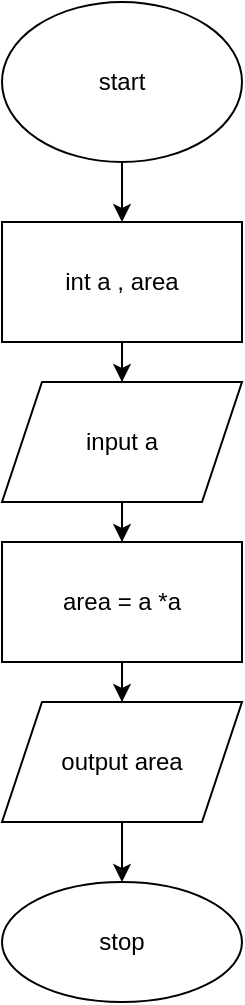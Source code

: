 <mxfile version="20.3.0" type="device"><diagram id="TtZidSLSgDnJu-2_3JcH" name="Page-1"><mxGraphModel dx="1124" dy="600" grid="1" gridSize="10" guides="1" tooltips="1" connect="1" arrows="1" fold="1" page="1" pageScale="1" pageWidth="827" pageHeight="1169" math="0" shadow="0"><root><mxCell id="0"/><mxCell id="1" parent="0"/><mxCell id="1XAjgNgVns-bUgPSN_KT-5" value="" style="edgeStyle=orthogonalEdgeStyle;rounded=0;orthogonalLoop=1;jettySize=auto;html=1;" edge="1" parent="1" source="1XAjgNgVns-bUgPSN_KT-1" target="1XAjgNgVns-bUgPSN_KT-4"><mxGeometry relative="1" as="geometry"/></mxCell><mxCell id="1XAjgNgVns-bUgPSN_KT-1" value="start" style="ellipse;whiteSpace=wrap;html=1;" vertex="1" parent="1"><mxGeometry x="340" y="350" width="120" height="80" as="geometry"/></mxCell><mxCell id="1XAjgNgVns-bUgPSN_KT-7" value="" style="edgeStyle=orthogonalEdgeStyle;rounded=0;orthogonalLoop=1;jettySize=auto;html=1;" edge="1" parent="1" source="1XAjgNgVns-bUgPSN_KT-4" target="1XAjgNgVns-bUgPSN_KT-6"><mxGeometry relative="1" as="geometry"/></mxCell><mxCell id="1XAjgNgVns-bUgPSN_KT-4" value="int a , area" style="whiteSpace=wrap;html=1;" vertex="1" parent="1"><mxGeometry x="340" y="460" width="120" height="60" as="geometry"/></mxCell><mxCell id="1XAjgNgVns-bUgPSN_KT-9" value="" style="edgeStyle=orthogonalEdgeStyle;rounded=0;orthogonalLoop=1;jettySize=auto;html=1;" edge="1" parent="1" source="1XAjgNgVns-bUgPSN_KT-6" target="1XAjgNgVns-bUgPSN_KT-8"><mxGeometry relative="1" as="geometry"/></mxCell><mxCell id="1XAjgNgVns-bUgPSN_KT-6" value="input a" style="shape=parallelogram;perimeter=parallelogramPerimeter;whiteSpace=wrap;html=1;fixedSize=1;" vertex="1" parent="1"><mxGeometry x="340" y="540" width="120" height="60" as="geometry"/></mxCell><mxCell id="1XAjgNgVns-bUgPSN_KT-11" value="" style="edgeStyle=orthogonalEdgeStyle;rounded=0;orthogonalLoop=1;jettySize=auto;html=1;" edge="1" parent="1" source="1XAjgNgVns-bUgPSN_KT-8" target="1XAjgNgVns-bUgPSN_KT-10"><mxGeometry relative="1" as="geometry"/></mxCell><mxCell id="1XAjgNgVns-bUgPSN_KT-8" value="area = a *a" style="whiteSpace=wrap;html=1;" vertex="1" parent="1"><mxGeometry x="340" y="620" width="120" height="60" as="geometry"/></mxCell><mxCell id="1XAjgNgVns-bUgPSN_KT-13" value="" style="edgeStyle=orthogonalEdgeStyle;rounded=0;orthogonalLoop=1;jettySize=auto;html=1;" edge="1" parent="1" source="1XAjgNgVns-bUgPSN_KT-10" target="1XAjgNgVns-bUgPSN_KT-12"><mxGeometry relative="1" as="geometry"/></mxCell><mxCell id="1XAjgNgVns-bUgPSN_KT-10" value="output area" style="shape=parallelogram;perimeter=parallelogramPerimeter;whiteSpace=wrap;html=1;fixedSize=1;" vertex="1" parent="1"><mxGeometry x="340" y="700" width="120" height="60" as="geometry"/></mxCell><mxCell id="1XAjgNgVns-bUgPSN_KT-12" value="stop" style="ellipse;whiteSpace=wrap;html=1;" vertex="1" parent="1"><mxGeometry x="340" y="790" width="120" height="60" as="geometry"/></mxCell></root></mxGraphModel></diagram></mxfile>
